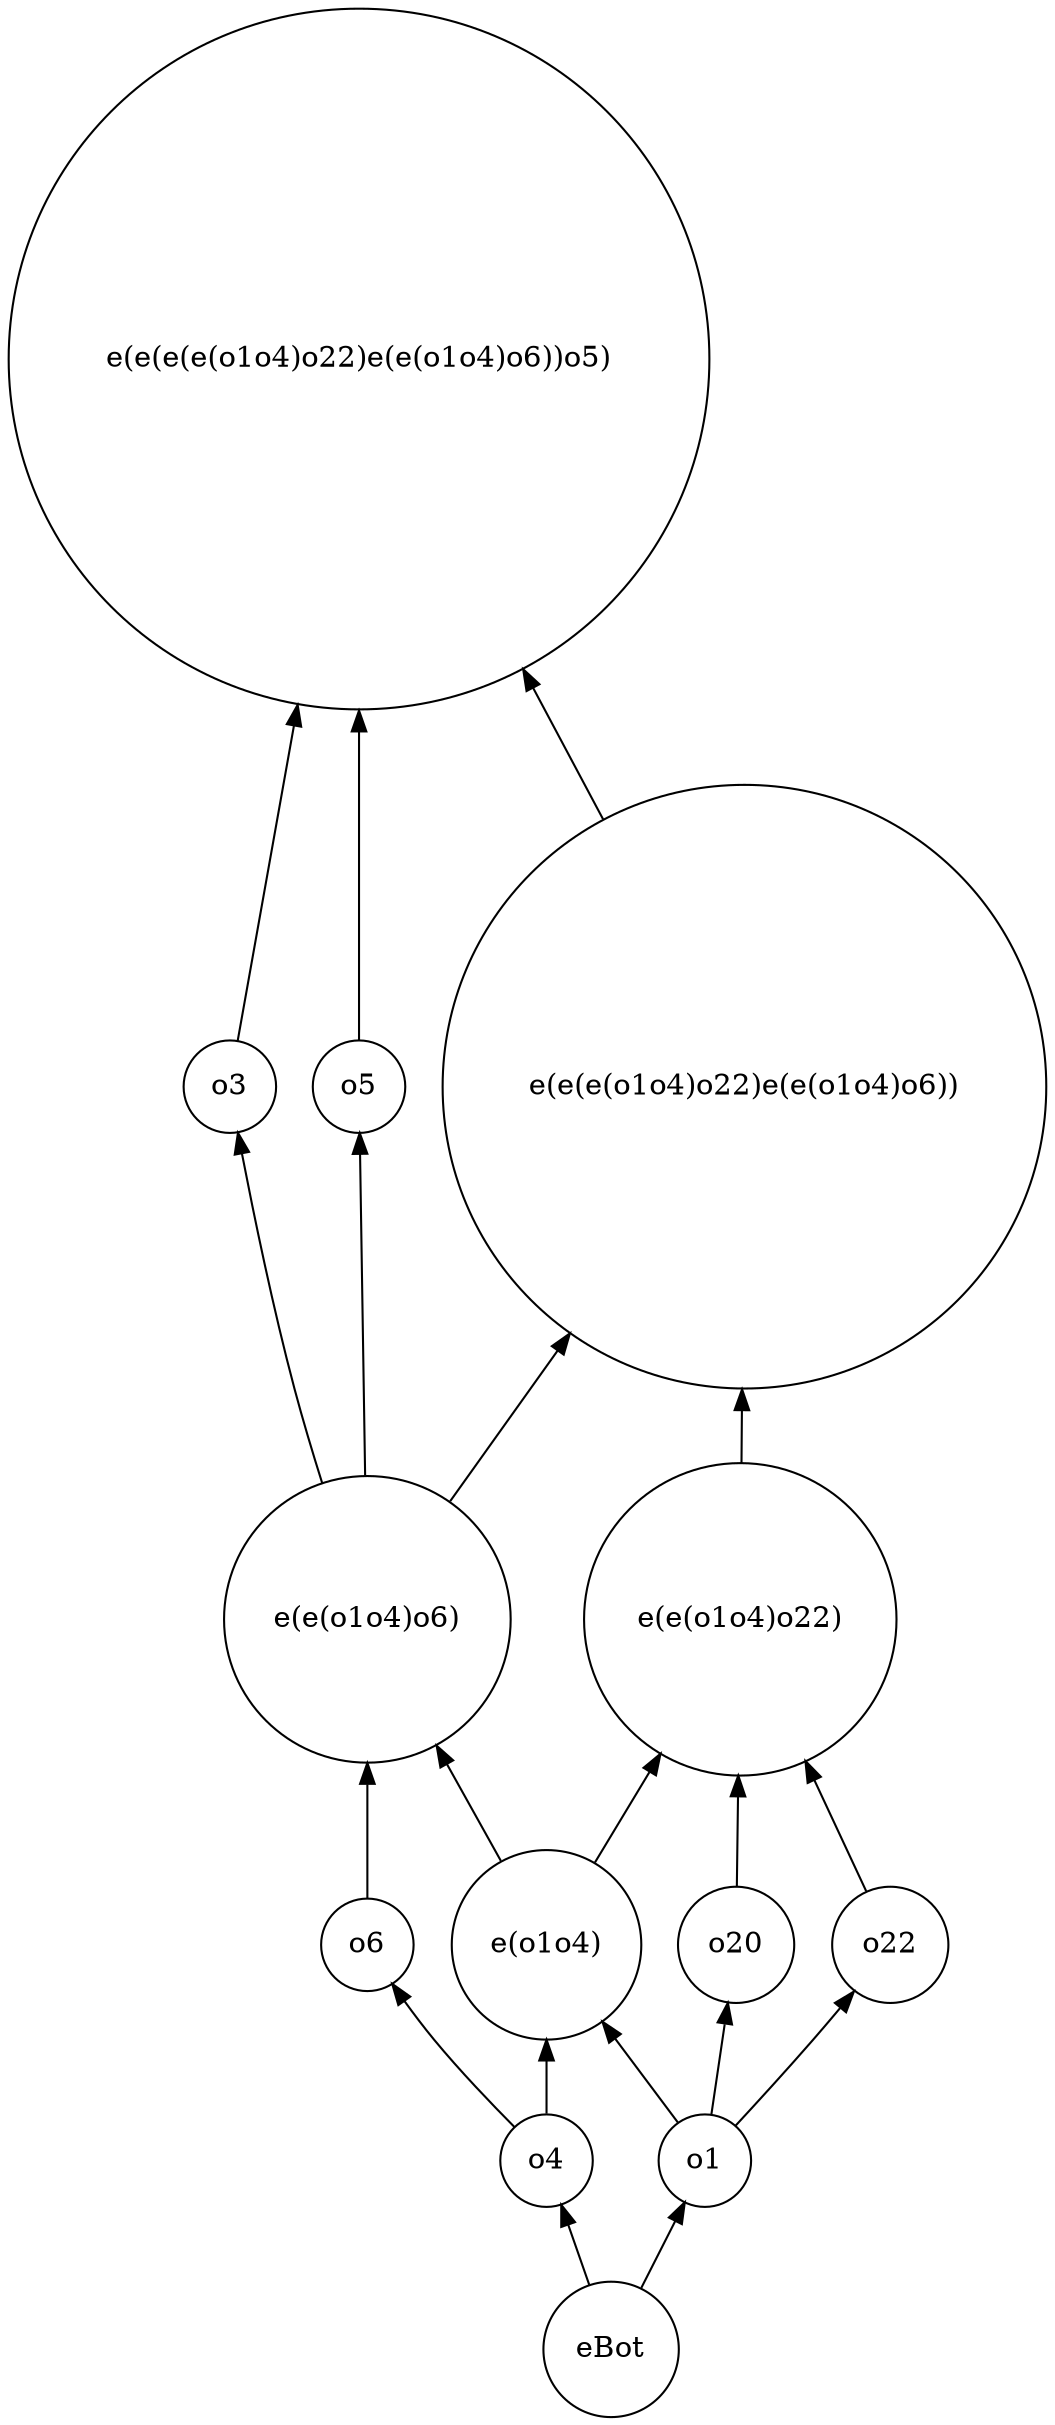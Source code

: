 strict digraph cla_v5_o2_d {
	rankdir=BT
	o4 [shape=circle]
	"e(e(e(e(o1o4)o22)e(e(o1o4)o6))o5)" [shape=circle]
	o3 [shape=circle]
	o20 [shape=circle]
	"e(e(o1o4)o22)" [shape=circle]
	o6 [shape=circle]
	o1 [shape=circle]
	"e(e(e(o1o4)o22)e(e(o1o4)o6))" [shape=circle]
	eBot [shape=circle]
	"e(e(o1o4)o6)" [shape=circle]
	o22 [shape=circle]
	o5 [shape=circle]
	"e(o1o4)" [shape=circle]
	eBot -> o4
	"e(e(e(o1o4)o22)e(e(o1o4)o6))" -> "e(e(e(e(o1o4)o22)e(e(o1o4)o6))o5)"
	o5 -> "e(e(e(e(o1o4)o22)e(e(o1o4)o6))o5)"
	o3 -> "e(e(e(e(o1o4)o22)e(e(o1o4)o6))o5)"
	"e(e(o1o4)o6)" -> o3
	o1 -> o20
	o20 -> "e(e(o1o4)o22)"
	"e(o1o4)" -> "e(e(o1o4)o22)"
	o22 -> "e(e(o1o4)o22)"
	o4 -> o6
	eBot -> o1
	"e(e(o1o4)o22)" -> "e(e(e(o1o4)o22)e(e(o1o4)o6))"
	"e(e(o1o4)o6)" -> "e(e(e(o1o4)o22)e(e(o1o4)o6))"
	"e(o1o4)" -> "e(e(o1o4)o6)"
	o6 -> "e(e(o1o4)o6)"
	o1 -> o22
	"e(e(o1o4)o6)" -> o5
	o4 -> "e(o1o4)"
	o1 -> "e(o1o4)"
}
